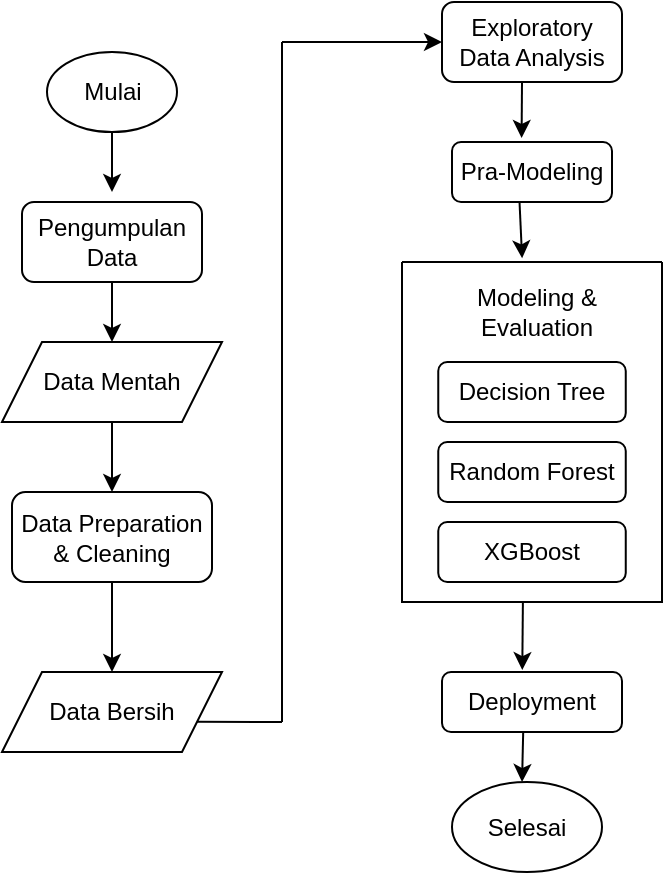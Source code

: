 <mxfile version="24.7.7">
  <diagram id="C5RBs43oDa-KdzZeNtuy" name="Page-1">
    <mxGraphModel dx="300" dy="168" grid="1" gridSize="10" guides="1" tooltips="1" connect="1" arrows="1" fold="1" page="1" pageScale="1" pageWidth="827" pageHeight="1169" math="0" shadow="0">
      <root>
        <mxCell id="WIyWlLk6GJQsqaUBKTNV-0" />
        <mxCell id="WIyWlLk6GJQsqaUBKTNV-1" parent="WIyWlLk6GJQsqaUBKTNV-0" />
        <mxCell id="B_ysbI1k3kU5B05oylcv-5" value="" style="edgeStyle=orthogonalEdgeStyle;rounded=0;orthogonalLoop=1;jettySize=auto;html=1;" parent="WIyWlLk6GJQsqaUBKTNV-1" source="WIyWlLk6GJQsqaUBKTNV-7" target="B_ysbI1k3kU5B05oylcv-4" edge="1">
          <mxGeometry relative="1" as="geometry" />
        </mxCell>
        <mxCell id="WIyWlLk6GJQsqaUBKTNV-7" value="Pengumpulan Data" style="rounded=1;whiteSpace=wrap;html=1;fontSize=12;glass=0;strokeWidth=1;shadow=0;" parent="WIyWlLk6GJQsqaUBKTNV-1" vertex="1">
          <mxGeometry x="70" y="280" width="90" height="40" as="geometry" />
        </mxCell>
        <mxCell id="B_ysbI1k3kU5B05oylcv-2" value="" style="edgeStyle=orthogonalEdgeStyle;rounded=0;orthogonalLoop=1;jettySize=auto;html=1;" parent="WIyWlLk6GJQsqaUBKTNV-1" source="B_ysbI1k3kU5B05oylcv-1" edge="1">
          <mxGeometry relative="1" as="geometry">
            <mxPoint x="115" y="275" as="targetPoint" />
          </mxGeometry>
        </mxCell>
        <mxCell id="B_ysbI1k3kU5B05oylcv-1" value="Mulai" style="ellipse;whiteSpace=wrap;html=1;" parent="WIyWlLk6GJQsqaUBKTNV-1" vertex="1">
          <mxGeometry x="82.5" y="205" width="65" height="40" as="geometry" />
        </mxCell>
        <mxCell id="B_ysbI1k3kU5B05oylcv-9" value="" style="edgeStyle=orthogonalEdgeStyle;rounded=0;orthogonalLoop=1;jettySize=auto;html=1;" parent="WIyWlLk6GJQsqaUBKTNV-1" source="B_ysbI1k3kU5B05oylcv-4" target="B_ysbI1k3kU5B05oylcv-7" edge="1">
          <mxGeometry relative="1" as="geometry" />
        </mxCell>
        <mxCell id="B_ysbI1k3kU5B05oylcv-4" value="Data Mentah" style="shape=parallelogram;perimeter=parallelogramPerimeter;whiteSpace=wrap;html=1;fixedSize=1;" parent="WIyWlLk6GJQsqaUBKTNV-1" vertex="1">
          <mxGeometry x="60" y="350" width="110" height="40" as="geometry" />
        </mxCell>
        <mxCell id="B_ysbI1k3kU5B05oylcv-11" value="" style="edgeStyle=orthogonalEdgeStyle;rounded=0;orthogonalLoop=1;jettySize=auto;html=1;" parent="WIyWlLk6GJQsqaUBKTNV-1" source="B_ysbI1k3kU5B05oylcv-7" target="B_ysbI1k3kU5B05oylcv-10" edge="1">
          <mxGeometry relative="1" as="geometry" />
        </mxCell>
        <mxCell id="B_ysbI1k3kU5B05oylcv-7" value="Data Preparation &amp;amp; Cleaning" style="rounded=1;whiteSpace=wrap;html=1;fontSize=12;glass=0;strokeWidth=1;shadow=0;" parent="WIyWlLk6GJQsqaUBKTNV-1" vertex="1">
          <mxGeometry x="65" y="425" width="100" height="45" as="geometry" />
        </mxCell>
        <mxCell id="B_ysbI1k3kU5B05oylcv-10" value="Data Bersih" style="shape=parallelogram;perimeter=parallelogramPerimeter;whiteSpace=wrap;html=1;fixedSize=1;" parent="WIyWlLk6GJQsqaUBKTNV-1" vertex="1">
          <mxGeometry x="60" y="515" width="110" height="40" as="geometry" />
        </mxCell>
        <mxCell id="B_ysbI1k3kU5B05oylcv-12" value="Exploratory Data Analysis" style="rounded=1;whiteSpace=wrap;html=1;fontSize=12;glass=0;strokeWidth=1;shadow=0;" parent="WIyWlLk6GJQsqaUBKTNV-1" vertex="1">
          <mxGeometry x="280" y="180" width="90" height="40" as="geometry" />
        </mxCell>
        <mxCell id="B_ysbI1k3kU5B05oylcv-14" value="Pra-Modeling" style="rounded=1;whiteSpace=wrap;html=1;fontSize=12;glass=0;strokeWidth=1;shadow=0;" parent="WIyWlLk6GJQsqaUBKTNV-1" vertex="1">
          <mxGeometry x="285" y="250" width="80" height="30" as="geometry" />
        </mxCell>
        <mxCell id="B_ysbI1k3kU5B05oylcv-23" value="" style="endArrow=none;html=1;rounded=0;" parent="WIyWlLk6GJQsqaUBKTNV-1" edge="1">
          <mxGeometry width="50" height="50" relative="1" as="geometry">
            <mxPoint x="200" y="540" as="sourcePoint" />
            <mxPoint x="200" y="200" as="targetPoint" />
          </mxGeometry>
        </mxCell>
        <mxCell id="B_ysbI1k3kU5B05oylcv-25" value="" style="endArrow=classic;html=1;rounded=0;entryX=0;entryY=0.5;entryDx=0;entryDy=0;" parent="WIyWlLk6GJQsqaUBKTNV-1" target="B_ysbI1k3kU5B05oylcv-12" edge="1">
          <mxGeometry width="50" height="50" relative="1" as="geometry">
            <mxPoint x="200" y="200" as="sourcePoint" />
            <mxPoint x="250" y="150" as="targetPoint" />
          </mxGeometry>
        </mxCell>
        <mxCell id="B_ysbI1k3kU5B05oylcv-36" value="" style="endArrow=classic;html=1;rounded=0;entryX=0.435;entryY=-0.067;entryDx=0;entryDy=0;entryPerimeter=0;" parent="WIyWlLk6GJQsqaUBKTNV-1" target="B_ysbI1k3kU5B05oylcv-14" edge="1">
          <mxGeometry width="50" height="50" relative="1" as="geometry">
            <mxPoint x="320" y="220" as="sourcePoint" />
            <mxPoint x="370" y="170" as="targetPoint" />
          </mxGeometry>
        </mxCell>
        <mxCell id="B_ysbI1k3kU5B05oylcv-43" value="" style="swimlane;startSize=0;" parent="WIyWlLk6GJQsqaUBKTNV-1" vertex="1">
          <mxGeometry x="260" y="310" width="130" height="170" as="geometry" />
        </mxCell>
        <mxCell id="B_ysbI1k3kU5B05oylcv-42" value="&lt;span style=&quot;line-height: 107%;&quot;&gt;&lt;font style=&quot;font-size: 12px;&quot;&gt;Decision Tree&lt;/font&gt;&lt;/span&gt;" style="rounded=1;whiteSpace=wrap;html=1;fontSize=12;glass=0;strokeWidth=1;shadow=0;" parent="B_ysbI1k3kU5B05oylcv-43" vertex="1">
          <mxGeometry x="18.13" y="50" width="93.75" height="30" as="geometry" />
        </mxCell>
        <mxCell id="B_ysbI1k3kU5B05oylcv-40" value="&lt;span style=&quot;line-height: 107%;&quot;&gt;&lt;font style=&quot;font-size: 12px;&quot;&gt;Random Forest&lt;/font&gt;&lt;/span&gt;" style="rounded=1;whiteSpace=wrap;html=1;fontSize=12;glass=0;strokeWidth=1;shadow=0;" parent="B_ysbI1k3kU5B05oylcv-43" vertex="1">
          <mxGeometry x="18.13" y="90" width="93.75" height="30" as="geometry" />
        </mxCell>
        <mxCell id="B_ysbI1k3kU5B05oylcv-41" value="XGBoost" style="rounded=1;whiteSpace=wrap;html=1;fontSize=12;glass=0;strokeWidth=1;shadow=0;" parent="B_ysbI1k3kU5B05oylcv-43" vertex="1">
          <mxGeometry x="18.13" y="130" width="93.75" height="30" as="geometry" />
        </mxCell>
        <mxCell id="B_ysbI1k3kU5B05oylcv-44" value="Modeling &amp;amp; Evaluation" style="text;html=1;align=center;verticalAlign=middle;whiteSpace=wrap;rounded=0;" parent="B_ysbI1k3kU5B05oylcv-43" vertex="1">
          <mxGeometry x="35" y="20" width="65" height="10" as="geometry" />
        </mxCell>
        <mxCell id="B_ysbI1k3kU5B05oylcv-47" value="" style="endArrow=none;html=1;rounded=0;entryX=0.886;entryY=0.623;entryDx=0;entryDy=0;entryPerimeter=0;" parent="WIyWlLk6GJQsqaUBKTNV-1" target="B_ysbI1k3kU5B05oylcv-10" edge="1">
          <mxGeometry width="50" height="50" relative="1" as="geometry">
            <mxPoint x="200" y="540" as="sourcePoint" />
            <mxPoint x="240" y="540" as="targetPoint" />
          </mxGeometry>
        </mxCell>
        <mxCell id="B_ysbI1k3kU5B05oylcv-50" value="Deployment" style="rounded=1;whiteSpace=wrap;html=1;fontSize=12;glass=0;strokeWidth=1;shadow=0;" parent="WIyWlLk6GJQsqaUBKTNV-1" vertex="1">
          <mxGeometry x="280" y="515" width="90" height="30" as="geometry" />
        </mxCell>
        <mxCell id="B_ysbI1k3kU5B05oylcv-51" value="Selesai" style="ellipse;whiteSpace=wrap;html=1;" parent="WIyWlLk6GJQsqaUBKTNV-1" vertex="1">
          <mxGeometry x="285" y="570" width="75" height="45" as="geometry" />
        </mxCell>
        <mxCell id="ZDP5iK-nuDDV53pRRyrD-5" value="" style="endArrow=classic;html=1;rounded=0;exitX=0.422;exitY=1.001;exitDx=0;exitDy=0;exitPerimeter=0;entryX=0.462;entryY=-0.011;entryDx=0;entryDy=0;entryPerimeter=0;" edge="1" parent="WIyWlLk6GJQsqaUBKTNV-1" source="B_ysbI1k3kU5B05oylcv-14" target="B_ysbI1k3kU5B05oylcv-43">
          <mxGeometry width="50" height="50" relative="1" as="geometry">
            <mxPoint x="320" y="350" as="sourcePoint" />
            <mxPoint x="370" y="300" as="targetPoint" />
          </mxGeometry>
        </mxCell>
        <mxCell id="ZDP5iK-nuDDV53pRRyrD-6" value="" style="endArrow=classic;html=1;rounded=0;exitX=0.465;exitY=0.999;exitDx=0;exitDy=0;exitPerimeter=0;entryX=0.446;entryY=-0.033;entryDx=0;entryDy=0;entryPerimeter=0;" edge="1" parent="WIyWlLk6GJQsqaUBKTNV-1" source="B_ysbI1k3kU5B05oylcv-43" target="B_ysbI1k3kU5B05oylcv-50">
          <mxGeometry width="50" height="50" relative="1" as="geometry">
            <mxPoint x="290" y="530" as="sourcePoint" />
            <mxPoint x="340" y="480" as="targetPoint" />
          </mxGeometry>
        </mxCell>
        <mxCell id="ZDP5iK-nuDDV53pRRyrD-9" value="" style="endArrow=classic;html=1;rounded=0;exitX=0.451;exitY=1.007;exitDx=0;exitDy=0;entryX=0.467;entryY=0;entryDx=0;entryDy=0;entryPerimeter=0;exitPerimeter=0;" edge="1" parent="WIyWlLk6GJQsqaUBKTNV-1" source="B_ysbI1k3kU5B05oylcv-50" target="B_ysbI1k3kU5B05oylcv-51">
          <mxGeometry width="50" height="50" relative="1" as="geometry">
            <mxPoint x="360" y="530" as="sourcePoint" />
            <mxPoint x="410" y="480" as="targetPoint" />
          </mxGeometry>
        </mxCell>
      </root>
    </mxGraphModel>
  </diagram>
</mxfile>
